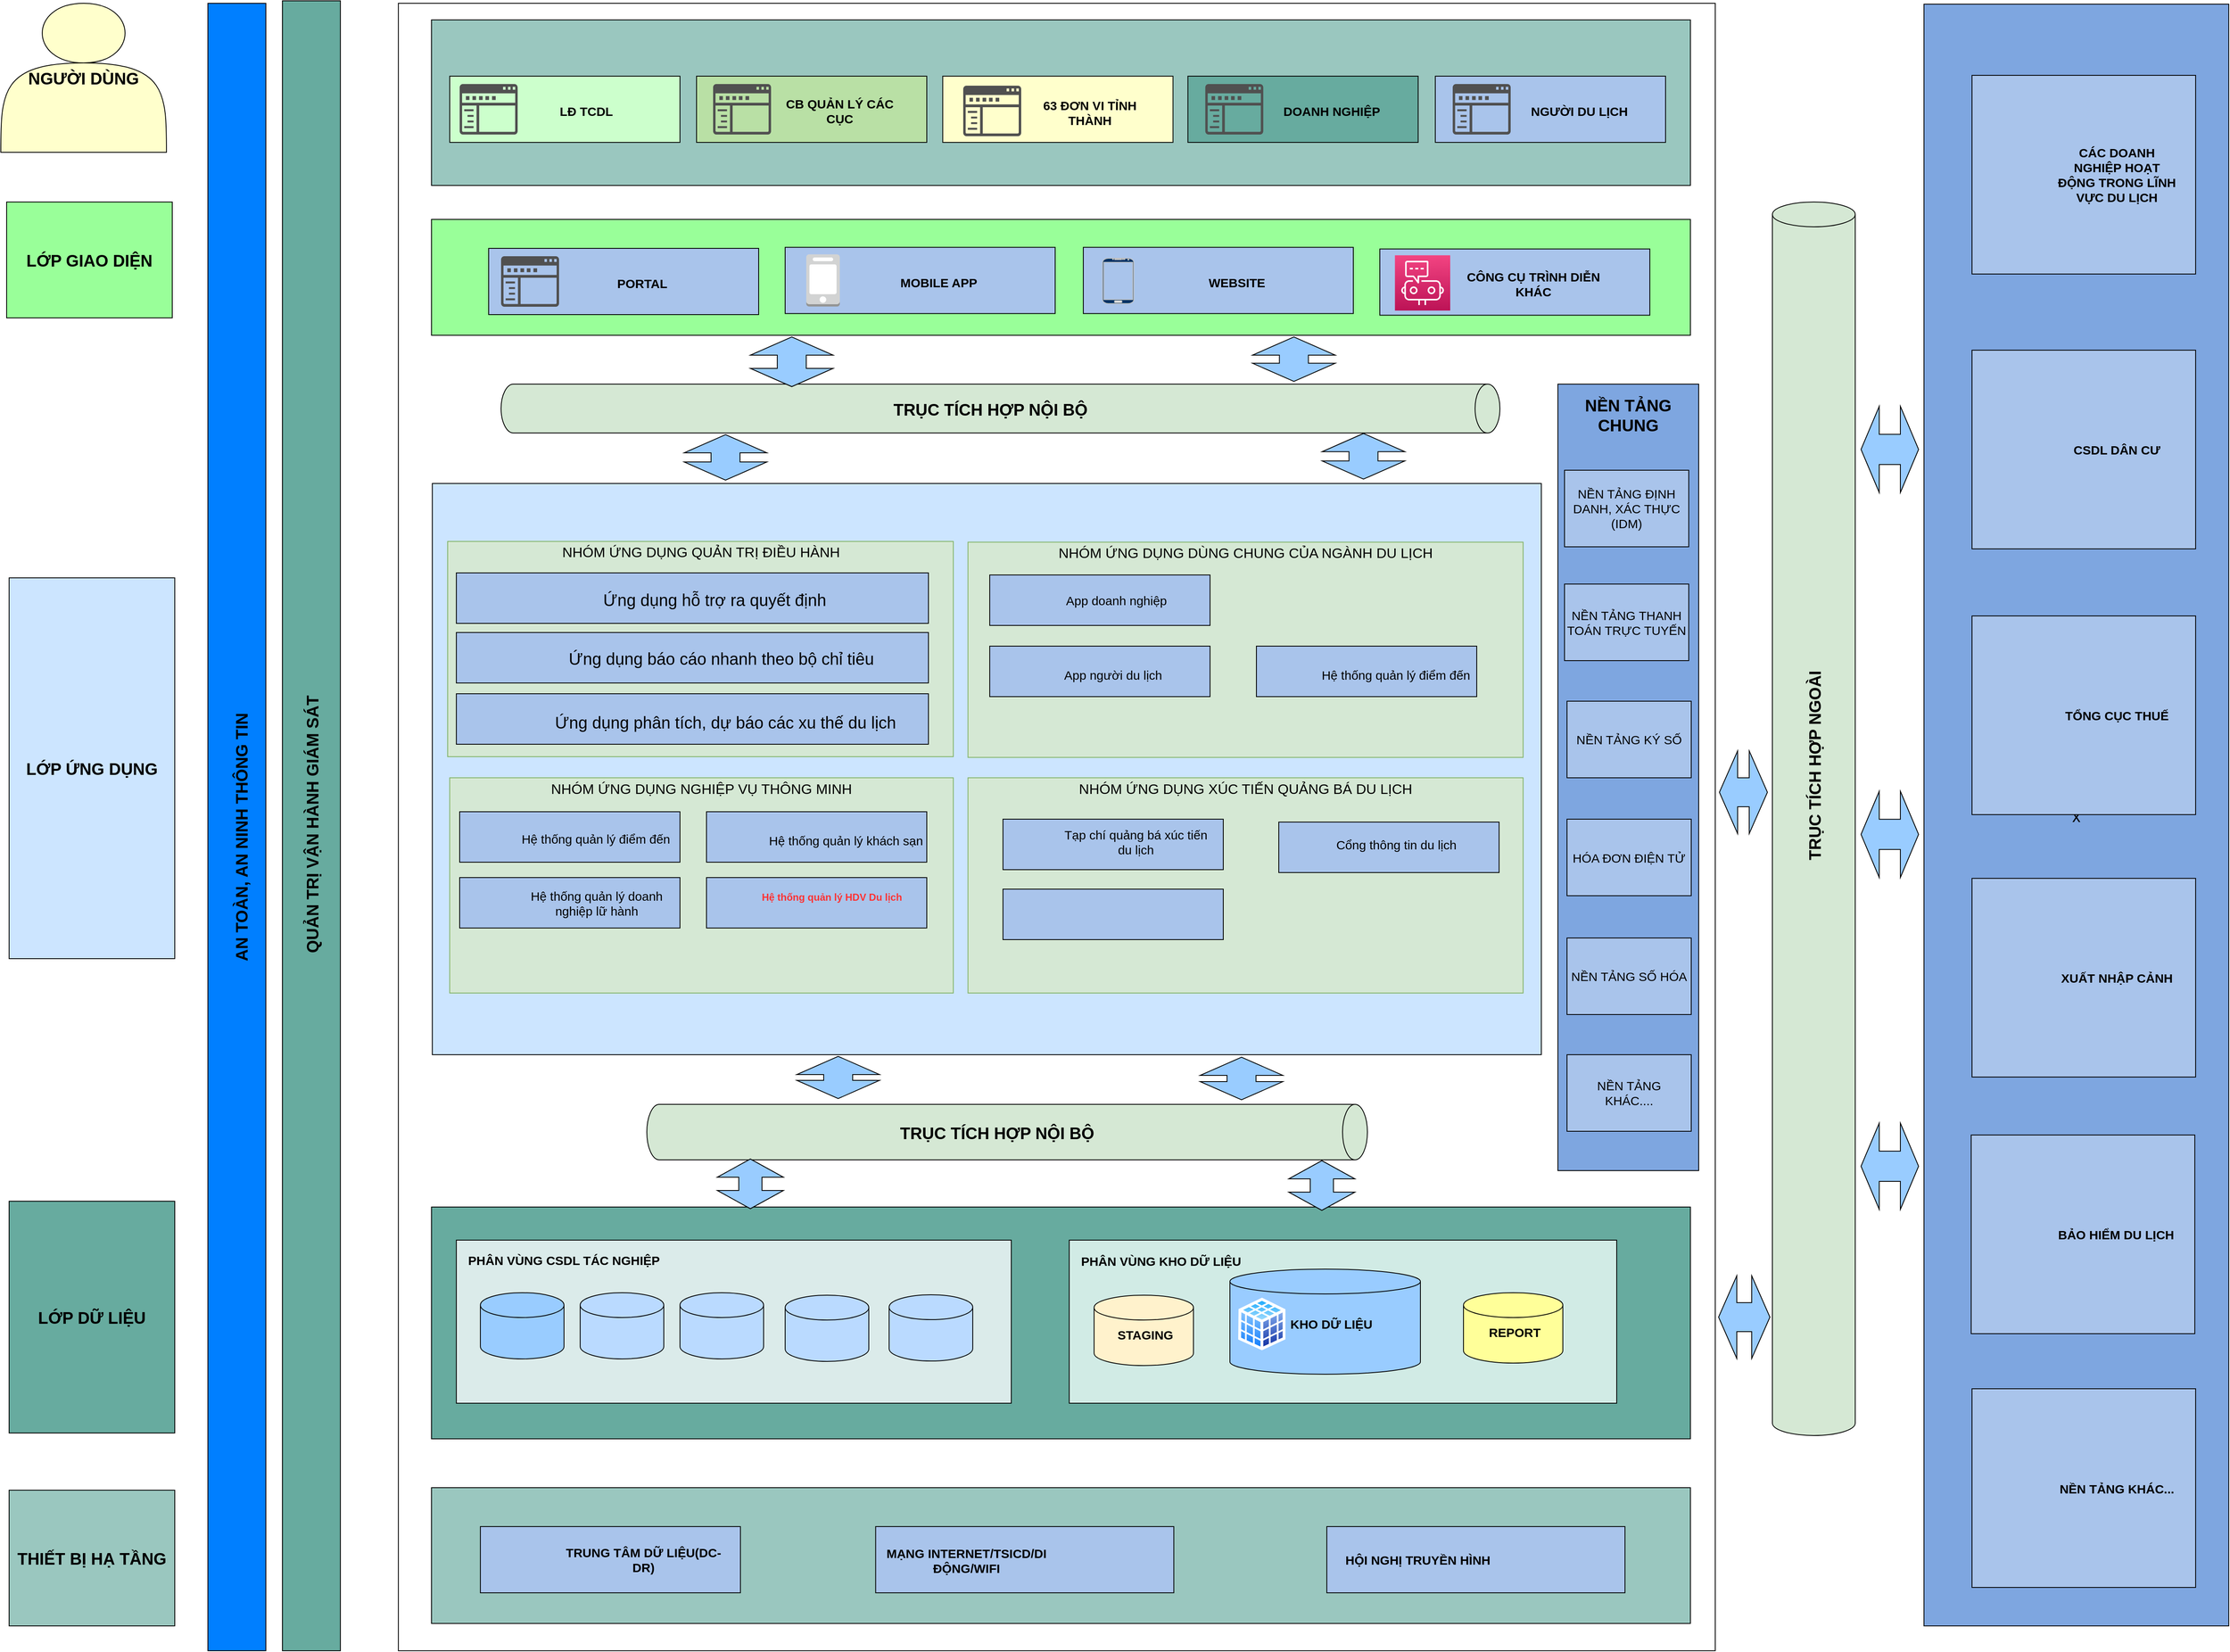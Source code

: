 <mxfile version="20.0.1" type="github">
  <diagram id="ZFM-qC4R8ZPciTshkOly" name="Page-1">
    <mxGraphModel dx="2144" dy="2427" grid="1" gridSize="10" guides="1" tooltips="1" connect="1" arrows="1" fold="1" page="1" pageScale="1" pageWidth="850" pageHeight="1100" math="0" shadow="0">
      <root>
        <mxCell id="0" />
        <mxCell id="1" parent="0" />
        <mxCell id="pVwDu6yBrwNiej8qQjBI-1" value="" style="rounded=0;whiteSpace=wrap;html=1;fillColor=none;strokeColor=#000000;" vertex="1" parent="1">
          <mxGeometry x="510" y="-640" width="1590" height="1990" as="geometry" />
        </mxCell>
        <mxCell id="pVwDu6yBrwNiej8qQjBI-2" value="" style="rounded=0;whiteSpace=wrap;html=1;fontSize=19;fontColor=#FFFAFB;fillColor=#67AB9F;" vertex="1" parent="1">
          <mxGeometry x="550" y="814" width="1520" height="280" as="geometry" />
        </mxCell>
        <mxCell id="pVwDu6yBrwNiej8qQjBI-3" value="" style="rounded=0;whiteSpace=wrap;html=1;fontSize=19;fontColor=#FFFAFB;fillColor=#CCE5FF;" vertex="1" parent="1">
          <mxGeometry x="551" y="-60" width="1339" height="690" as="geometry" />
        </mxCell>
        <mxCell id="pVwDu6yBrwNiej8qQjBI-4" value="&lt;b&gt;&lt;font style=&quot;font-size: 20px&quot;&gt;THIẾT BỊ HẠ TẦNG&lt;/font&gt;&lt;/b&gt;" style="rounded=0;whiteSpace=wrap;html=1;fillColor=#9AC7BF;" vertex="1" parent="1">
          <mxGeometry x="40" y="1156" width="200" height="164" as="geometry" />
        </mxCell>
        <mxCell id="pVwDu6yBrwNiej8qQjBI-5" value="" style="rounded=0;whiteSpace=wrap;html=1;fontSize=19;fontColor=#FFFAFB;fillColor=#9AC7BF;" vertex="1" parent="1">
          <mxGeometry x="550" y="1153" width="1520" height="164" as="geometry" />
        </mxCell>
        <mxCell id="pVwDu6yBrwNiej8qQjBI-6" value="" style="rounded=0;whiteSpace=wrap;html=1;fontSize=15;fontColor=#000000;fillColor=#A9C4EB;" vertex="1" parent="1">
          <mxGeometry x="609" y="1200" width="314" height="80" as="geometry" />
        </mxCell>
        <mxCell id="pVwDu6yBrwNiej8qQjBI-7" value="&lt;b&gt;TRUNG TÂM DỮ LIỆU(DC-DR)&lt;/b&gt;" style="text;html=1;strokeColor=none;fillColor=none;align=center;verticalAlign=middle;whiteSpace=wrap;rounded=0;fontSize=15;fontColor=#000000;" vertex="1" parent="1">
          <mxGeometry x="699" y="1225" width="214" height="30" as="geometry" />
        </mxCell>
        <mxCell id="pVwDu6yBrwNiej8qQjBI-8" value="" style="rounded=0;whiteSpace=wrap;html=1;fontSize=15;fontColor=#000000;fillColor=#A9C4EB;" vertex="1" parent="1">
          <mxGeometry x="1086.26" y="1200" width="360" height="80" as="geometry" />
        </mxCell>
        <mxCell id="pVwDu6yBrwNiej8qQjBI-9" value="&lt;b&gt;MẠNG INTERNET/TSICD/DI ĐỘNG/WIFI&lt;/b&gt;" style="text;html=1;strokeColor=none;fillColor=none;align=center;verticalAlign=middle;whiteSpace=wrap;rounded=0;fontSize=15;fontColor=#000000;" vertex="1" parent="1">
          <mxGeometry x="1096.26" y="1226" width="200" height="30" as="geometry" />
        </mxCell>
        <mxCell id="pVwDu6yBrwNiej8qQjBI-10" value="" style="shape=image;verticalLabelPosition=bottom;labelBackgroundColor=default;verticalAlign=top;aspect=fixed;imageAspect=0;image=https://icon-library.com/images/datacenter-icon/datacenter-icon-24.jpg;" vertex="1" parent="1">
          <mxGeometry x="622.26" y="1204.25" width="71.5" height="71.5" as="geometry" />
        </mxCell>
        <mxCell id="pVwDu6yBrwNiej8qQjBI-11" value="" style="rounded=0;whiteSpace=wrap;html=1;fontSize=15;fontColor=#000000;fillColor=#A9C4EB;" vertex="1" parent="1">
          <mxGeometry x="1631" y="1200" width="360" height="80" as="geometry" />
        </mxCell>
        <mxCell id="pVwDu6yBrwNiej8qQjBI-12" value="&lt;b&gt;HỘI NGHỊ TRUYỀN HÌNH&lt;/b&gt;" style="text;html=1;strokeColor=none;fillColor=none;align=center;verticalAlign=middle;whiteSpace=wrap;rounded=0;fontSize=15;fontColor=#000000;" vertex="1" parent="1">
          <mxGeometry x="1641" y="1225" width="200" height="30" as="geometry" />
        </mxCell>
        <mxCell id="pVwDu6yBrwNiej8qQjBI-13" value="" style="shape=image;verticalLabelPosition=bottom;labelBackgroundColor=default;verticalAlign=top;aspect=fixed;imageAspect=0;image=https://cdn.iconscout.com/icon/free/png-256/wifi-router-123-1120579.png;" vertex="1" parent="1">
          <mxGeometry x="1891" y="1203.5" width="73" height="73" as="geometry" />
        </mxCell>
        <mxCell id="pVwDu6yBrwNiej8qQjBI-14" value="" style="shape=image;verticalLabelPosition=bottom;labelBackgroundColor=default;verticalAlign=top;aspect=fixed;imageAspect=0;image=https://cdn-icons-png.flaticon.com/512/3485/3485646.png;" vertex="1" parent="1">
          <mxGeometry x="1358.26" y="1214.75" width="55.5" height="55.5" as="geometry" />
        </mxCell>
        <mxCell id="pVwDu6yBrwNiej8qQjBI-15" value="&lt;font style=&quot;font-size: 20px&quot;&gt;&lt;b&gt;LỚP DỮ LIỆU&lt;/b&gt;&lt;/font&gt;" style="rounded=0;whiteSpace=wrap;html=1;fillColor=#67AB9F;" vertex="1" parent="1">
          <mxGeometry x="40" y="807" width="200" height="280" as="geometry" />
        </mxCell>
        <mxCell id="pVwDu6yBrwNiej8qQjBI-16" value="" style="rounded=0;whiteSpace=wrap;html=1;fontSize=15;fontColor=#000000;fillColor=#DBEBEA;" vertex="1" parent="1">
          <mxGeometry x="580" y="854" width="670" height="197" as="geometry" />
        </mxCell>
        <mxCell id="pVwDu6yBrwNiej8qQjBI-17" value="&lt;b&gt;PHÂN VÙNG CSDL TÁC NGHIỆP&lt;br&gt;&lt;/b&gt;" style="text;html=1;strokeColor=none;fillColor=none;align=center;verticalAlign=middle;whiteSpace=wrap;rounded=0;fontSize=15;fontColor=#000000;" vertex="1" parent="1">
          <mxGeometry x="590" y="863" width="240" height="30" as="geometry" />
        </mxCell>
        <mxCell id="pVwDu6yBrwNiej8qQjBI-18" value="x" style="rounded=0;whiteSpace=wrap;html=1;fontSize=20;fillColor=#7EA6E0;" vertex="1" parent="1">
          <mxGeometry x="2352" y="-639" width="368" height="1959" as="geometry" />
        </mxCell>
        <mxCell id="pVwDu6yBrwNiej8qQjBI-19" value="&lt;font style=&quot;font-size: 20px&quot;&gt;&lt;b&gt;LỚP ỨNG DỤNG&lt;br&gt;&lt;/b&gt;&lt;/font&gt;" style="rounded=0;whiteSpace=wrap;html=1;fillColor=#CCE5FF;" vertex="1" parent="1">
          <mxGeometry x="40" y="54" width="200" height="460" as="geometry" />
        </mxCell>
        <mxCell id="pVwDu6yBrwNiej8qQjBI-20" value="&lt;p style=&quot;margin: 4px 0px 0px ; text-align: center ; font-size: 17px&quot;&gt;NHÓM ỨNG DỤNG QUẢN TRỊ ĐIỀU HÀNH&lt;/p&gt;" style="verticalAlign=top;align=left;overflow=fill;fontSize=12;fontFamily=Helvetica;html=1;fillColor=#d5e8d4;strokeColor=#82b366;" vertex="1" parent="1">
          <mxGeometry x="569.5" y="10" width="610.5" height="260" as="geometry" />
        </mxCell>
        <mxCell id="pVwDu6yBrwNiej8qQjBI-21" value="" style="rounded=0;whiteSpace=wrap;html=1;fontSize=15;fontColor=#000000;fillColor=#A9C4EB;" vertex="1" parent="1">
          <mxGeometry x="580" y="120" width="570" height="61" as="geometry" />
        </mxCell>
        <mxCell id="pVwDu6yBrwNiej8qQjBI-22" value="" style="shape=image;verticalLabelPosition=bottom;labelBackgroundColor=default;verticalAlign=top;aspect=fixed;imageAspect=0;image=https://www.pngkey.com/png/full/231-2317122_delete-database-icon-database.png;" vertex="1" parent="1">
          <mxGeometry x="599.74" y="129" width="56.53" height="50" as="geometry" />
        </mxCell>
        <mxCell id="pVwDu6yBrwNiej8qQjBI-23" value="" style="rounded=0;whiteSpace=wrap;html=1;fontSize=19;fontColor=#FFFAFB;fillColor=#99FF99;" vertex="1" parent="1">
          <mxGeometry x="550" y="-379" width="1520" height="140" as="geometry" />
        </mxCell>
        <mxCell id="pVwDu6yBrwNiej8qQjBI-24" value="&lt;font style=&quot;font-size: 20px&quot;&gt;&lt;b&gt;LỚP GIAO DIỆN&lt;br&gt;&lt;/b&gt;&lt;/font&gt;" style="rounded=0;whiteSpace=wrap;html=1;fillColor=#99FF99;" vertex="1" parent="1">
          <mxGeometry x="37" y="-400" width="200" height="140" as="geometry" />
        </mxCell>
        <mxCell id="pVwDu6yBrwNiej8qQjBI-25" value="" style="rounded=0;whiteSpace=wrap;html=1;fontSize=15;fontColor=#000000;fillColor=#A9C4EB;" vertex="1" parent="1">
          <mxGeometry x="619" y="-344" width="326" height="80" as="geometry" />
        </mxCell>
        <mxCell id="pVwDu6yBrwNiej8qQjBI-26" value="PORTAL" style="text;html=1;strokeColor=none;fillColor=none;align=center;verticalAlign=middle;whiteSpace=wrap;rounded=0;fontSize=15;fontColor=#000000;fontStyle=1" vertex="1" parent="1">
          <mxGeometry x="704" y="-317" width="201" height="30" as="geometry" />
        </mxCell>
        <mxCell id="pVwDu6yBrwNiej8qQjBI-27" style="edgeStyle=orthogonalEdgeStyle;rounded=0;orthogonalLoop=1;jettySize=auto;html=1;exitX=0.75;exitY=1;exitDx=0;exitDy=0;entryX=0.7;entryY=0.808;entryDx=0;entryDy=0;entryPerimeter=0;fontSize=20;" edge="1" parent="1">
          <mxGeometry relative="1" as="geometry">
            <mxPoint x="1600.02" y="-288.25" as="sourcePoint" />
            <mxPoint x="1589.97" y="-294.01" as="targetPoint" />
          </mxGeometry>
        </mxCell>
        <mxCell id="pVwDu6yBrwNiej8qQjBI-28" value="" style="rounded=0;whiteSpace=wrap;html=1;fontSize=15;fontColor=#000000;fillColor=#A9C4EB;" vertex="1" parent="1">
          <mxGeometry x="977" y="-345.25" width="326" height="80" as="geometry" />
        </mxCell>
        <mxCell id="pVwDu6yBrwNiej8qQjBI-29" value="MOBILE APP" style="text;html=1;strokeColor=none;fillColor=none;align=center;verticalAlign=middle;whiteSpace=wrap;rounded=0;fontSize=15;fontColor=#000000;fontStyle=1" vertex="1" parent="1">
          <mxGeometry x="1062" y="-318.25" width="201" height="30" as="geometry" />
        </mxCell>
        <mxCell id="pVwDu6yBrwNiej8qQjBI-30" value="" style="rounded=0;whiteSpace=wrap;html=1;fontSize=15;fontColor=#000000;fillColor=#A9C4EB;" vertex="1" parent="1">
          <mxGeometry x="1337" y="-345.25" width="326" height="80" as="geometry" />
        </mxCell>
        <mxCell id="pVwDu6yBrwNiej8qQjBI-31" value="WEBSITE" style="text;html=1;strokeColor=none;fillColor=none;align=center;verticalAlign=middle;whiteSpace=wrap;rounded=0;fontSize=15;fontColor=#000000;fontStyle=1" vertex="1" parent="1">
          <mxGeometry x="1422" y="-318.25" width="201" height="30" as="geometry" />
        </mxCell>
        <mxCell id="pVwDu6yBrwNiej8qQjBI-32" value="" style="rounded=0;whiteSpace=wrap;html=1;fontSize=15;fontColor=#000000;fillColor=#A9C4EB;" vertex="1" parent="1">
          <mxGeometry x="1695" y="-343.25" width="326" height="80" as="geometry" />
        </mxCell>
        <mxCell id="pVwDu6yBrwNiej8qQjBI-33" value="CÔNG CỤ TRÌNH DIỄN KHÁC" style="text;html=1;strokeColor=none;fillColor=none;align=center;verticalAlign=middle;whiteSpace=wrap;rounded=0;fontSize=15;fontColor=#000000;fontStyle=1" vertex="1" parent="1">
          <mxGeometry x="1780" y="-316.25" width="201" height="30" as="geometry" />
        </mxCell>
        <mxCell id="pVwDu6yBrwNiej8qQjBI-34" value="" style="outlineConnect=0;dashed=0;verticalLabelPosition=bottom;verticalAlign=top;align=center;html=1;shape=mxgraph.aws3.mobile_client;fillColor=#D2D3D3;gradientColor=none;fontSize=20;" vertex="1" parent="1">
          <mxGeometry x="1002.5" y="-336.75" width="40.5" height="63" as="geometry" />
        </mxCell>
        <mxCell id="pVwDu6yBrwNiej8qQjBI-35" value="" style="verticalLabelPosition=bottom;verticalAlign=top;html=1;shadow=0;dashed=0;strokeWidth=1;shape=mxgraph.android.phone2;strokeColor=#c0c0c0;fontSize=20;fillColor=#003366;" vertex="1" parent="1">
          <mxGeometry x="1360.27" y="-332" width="37.73" height="54.75" as="geometry" />
        </mxCell>
        <mxCell id="pVwDu6yBrwNiej8qQjBI-36" value="" style="sketch=0;points=[[0,0,0],[0.25,0,0],[0.5,0,0],[0.75,0,0],[1,0,0],[0,1,0],[0.25,1,0],[0.5,1,0],[0.75,1,0],[1,1,0],[0,0.25,0],[0,0.5,0],[0,0.75,0],[1,0.25,0],[1,0.5,0],[1,0.75,0]];points=[[0,0,0],[0.25,0,0],[0.5,0,0],[0.75,0,0],[1,0,0],[0,1,0],[0.25,1,0],[0.5,1,0],[0.75,1,0],[1,1,0],[0,0.25,0],[0,0.5,0],[0,0.75,0],[1,0.25,0],[1,0.5,0],[1,0.75,0]];outlineConnect=0;fontColor=#232F3E;gradientColor=#F34482;gradientDirection=north;fillColor=#BC1356;strokeColor=#ffffff;dashed=0;verticalLabelPosition=bottom;verticalAlign=top;align=center;html=1;fontSize=12;fontStyle=0;aspect=fixed;shape=mxgraph.aws4.resourceIcon;resIcon=mxgraph.aws4.chatbot;" vertex="1" parent="1">
          <mxGeometry x="1713.25" y="-335.62" width="66.75" height="66.75" as="geometry" />
        </mxCell>
        <mxCell id="pVwDu6yBrwNiej8qQjBI-37" value="" style="sketch=0;pointerEvents=1;shadow=0;dashed=0;html=1;strokeColor=none;labelPosition=center;verticalLabelPosition=bottom;verticalAlign=top;align=center;fillColor=#505050;shape=mxgraph.mscae.intune.company_portal;fontSize=20;" vertex="1" parent="1">
          <mxGeometry x="634" y="-334.5" width="70" height="61" as="geometry" />
        </mxCell>
        <mxCell id="pVwDu6yBrwNiej8qQjBI-38" value="" style="rounded=0;whiteSpace=wrap;html=1;fontSize=19;fontColor=#FFFAFB;fillColor=#9AC7BF;" vertex="1" parent="1">
          <mxGeometry x="550" y="-620" width="1520" height="200" as="geometry" />
        </mxCell>
        <mxCell id="pVwDu6yBrwNiej8qQjBI-39" value="&lt;b style=&quot;font-size: 20px&quot;&gt;&lt;font style=&quot;font-size: 20px&quot;&gt;NGƯỜI DÙNG&lt;/font&gt;&lt;font style=&quot;font-size: 20px&quot;&gt;&lt;br&gt;&lt;/font&gt;&lt;/b&gt;" style="shape=actor;whiteSpace=wrap;html=1;fontFamily=Helvetica;fontSize=12;fontColor=default;align=center;strokeColor=default;fillColor=#FFFFCC;" vertex="1" parent="1">
          <mxGeometry x="30" y="-640" width="200" height="180" as="geometry" />
        </mxCell>
        <mxCell id="pVwDu6yBrwNiej8qQjBI-40" value="" style="rounded=0;whiteSpace=wrap;html=1;fontSize=15;fontColor=#000000;fillColor=#CCFFCC;" vertex="1" parent="1">
          <mxGeometry x="572" y="-552" width="278" height="80" as="geometry" />
        </mxCell>
        <mxCell id="pVwDu6yBrwNiej8qQjBI-41" value="" style="rounded=0;whiteSpace=wrap;html=1;fontSize=15;fontColor=#000000;fillColor=#B9E0A5;" vertex="1" parent="1">
          <mxGeometry x="870" y="-552" width="278" height="80" as="geometry" />
        </mxCell>
        <mxCell id="pVwDu6yBrwNiej8qQjBI-42" value="" style="rounded=0;whiteSpace=wrap;html=1;fontSize=15;fontColor=#000000;fillColor=#FFFFCC;" vertex="1" parent="1">
          <mxGeometry x="1167.27" y="-552" width="278" height="80" as="geometry" />
        </mxCell>
        <mxCell id="pVwDu6yBrwNiej8qQjBI-43" value="" style="rounded=0;whiteSpace=wrap;html=1;fontSize=15;fontColor=#000000;fillColor=#67AB9F;" vertex="1" parent="1">
          <mxGeometry x="1463.27" y="-552" width="278" height="80" as="geometry" />
        </mxCell>
        <mxCell id="pVwDu6yBrwNiej8qQjBI-44" value="" style="rounded=0;whiteSpace=wrap;html=1;fontSize=15;fontColor=#000000;fillColor=#A9C4EB;" vertex="1" parent="1">
          <mxGeometry x="1762" y="-552" width="278" height="80" as="geometry" />
        </mxCell>
        <mxCell id="pVwDu6yBrwNiej8qQjBI-45" value="LĐ TCDL" style="text;html=1;strokeColor=none;fillColor=none;align=center;verticalAlign=middle;whiteSpace=wrap;rounded=0;fontSize=15;fontColor=#000000;fontStyle=1" vertex="1" parent="1">
          <mxGeometry x="654" y="-525" width="166" height="30" as="geometry" />
        </mxCell>
        <mxCell id="pVwDu6yBrwNiej8qQjBI-46" value="" style="sketch=0;pointerEvents=1;shadow=0;dashed=0;html=1;strokeColor=none;labelPosition=center;verticalLabelPosition=bottom;verticalAlign=top;align=center;fillColor=#505050;shape=mxgraph.mscae.intune.company_portal;fontSize=20;" vertex="1" parent="1">
          <mxGeometry x="584" y="-542.5" width="70" height="61" as="geometry" />
        </mxCell>
        <mxCell id="pVwDu6yBrwNiej8qQjBI-47" value="CB QUẢN LÝ CÁC CỤC" style="text;html=1;strokeColor=none;fillColor=none;align=center;verticalAlign=middle;whiteSpace=wrap;rounded=0;fontSize=15;fontColor=#000000;fontStyle=1" vertex="1" parent="1">
          <mxGeometry x="960" y="-525" width="166" height="30" as="geometry" />
        </mxCell>
        <mxCell id="pVwDu6yBrwNiej8qQjBI-48" value="" style="sketch=0;pointerEvents=1;shadow=0;dashed=0;html=1;strokeColor=none;labelPosition=center;verticalLabelPosition=bottom;verticalAlign=top;align=center;fillColor=#505050;shape=mxgraph.mscae.intune.company_portal;fontSize=20;" vertex="1" parent="1">
          <mxGeometry x="890" y="-542.5" width="70" height="61" as="geometry" />
        </mxCell>
        <mxCell id="pVwDu6yBrwNiej8qQjBI-49" value="63 ĐƠN VI TỈNH THÀNH" style="text;html=1;strokeColor=none;fillColor=none;align=center;verticalAlign=middle;whiteSpace=wrap;rounded=0;fontSize=15;fontColor=#000000;fontStyle=1" vertex="1" parent="1">
          <mxGeometry x="1262" y="-523" width="166" height="30" as="geometry" />
        </mxCell>
        <mxCell id="pVwDu6yBrwNiej8qQjBI-50" value="" style="sketch=0;pointerEvents=1;shadow=0;dashed=0;html=1;strokeColor=none;labelPosition=center;verticalLabelPosition=bottom;verticalAlign=top;align=center;fillColor=#505050;shape=mxgraph.mscae.intune.company_portal;fontSize=20;" vertex="1" parent="1">
          <mxGeometry x="1192" y="-540.5" width="70" height="61" as="geometry" />
        </mxCell>
        <mxCell id="pVwDu6yBrwNiej8qQjBI-51" value="DOANH NGHIỆP" style="text;html=1;strokeColor=none;fillColor=none;align=center;verticalAlign=middle;whiteSpace=wrap;rounded=0;fontSize=15;fontColor=#000000;fontStyle=1" vertex="1" parent="1">
          <mxGeometry x="1554.27" y="-525" width="166" height="30" as="geometry" />
        </mxCell>
        <mxCell id="pVwDu6yBrwNiej8qQjBI-52" value="" style="sketch=0;pointerEvents=1;shadow=0;dashed=0;html=1;strokeColor=none;labelPosition=center;verticalLabelPosition=bottom;verticalAlign=top;align=center;fillColor=#505050;shape=mxgraph.mscae.intune.company_portal;fontSize=20;" vertex="1" parent="1">
          <mxGeometry x="1484.27" y="-542.5" width="70" height="61" as="geometry" />
        </mxCell>
        <mxCell id="pVwDu6yBrwNiej8qQjBI-53" value="NGƯỜI DU LỊCH" style="text;html=1;strokeColor=none;fillColor=none;align=center;verticalAlign=middle;whiteSpace=wrap;rounded=0;fontSize=15;fontColor=#000000;fontStyle=1" vertex="1" parent="1">
          <mxGeometry x="1853" y="-525" width="166" height="30" as="geometry" />
        </mxCell>
        <mxCell id="pVwDu6yBrwNiej8qQjBI-54" value="" style="sketch=0;pointerEvents=1;shadow=0;dashed=0;html=1;strokeColor=none;labelPosition=center;verticalLabelPosition=bottom;verticalAlign=top;align=center;fillColor=#505050;shape=mxgraph.mscae.intune.company_portal;fontSize=20;" vertex="1" parent="1">
          <mxGeometry x="1783" y="-542.5" width="70" height="61" as="geometry" />
        </mxCell>
        <mxCell id="pVwDu6yBrwNiej8qQjBI-55" value="" style="shape=cylinder3;whiteSpace=wrap;html=1;boundedLbl=1;backgroundOutline=1;size=15;fontSize=20;fillColor=#D5E8D4;" vertex="1" parent="1">
          <mxGeometry x="2169" y="-400" width="100" height="1490" as="geometry" />
        </mxCell>
        <mxCell id="pVwDu6yBrwNiej8qQjBI-56" value="TRỤC TÍCH HỢP NGOÀI" style="text;html=1;strokeColor=none;fillColor=none;align=center;verticalAlign=middle;whiteSpace=wrap;rounded=0;fontSize=20;rotation=-90;fontStyle=1" vertex="1" parent="1">
          <mxGeometry x="1869" y="265.5" width="700" height="30" as="geometry" />
        </mxCell>
        <mxCell id="pVwDu6yBrwNiej8qQjBI-57" value="" style="rounded=0;whiteSpace=wrap;html=1;fontSize=15;fontColor=#000000;fillColor=#A9C4EB;" vertex="1" parent="1">
          <mxGeometry x="2410" y="-553" width="270" height="240" as="geometry" />
        </mxCell>
        <mxCell id="pVwDu6yBrwNiej8qQjBI-58" value="" style="shape=image;verticalLabelPosition=bottom;labelBackgroundColor=default;verticalAlign=top;aspect=fixed;imageAspect=0;image=https://www.pngkey.com/png/full/231-2317122_delete-database-icon-database.png;" vertex="1" parent="1">
          <mxGeometry x="2440" y="-458" width="56.53" height="50" as="geometry" />
        </mxCell>
        <mxCell id="pVwDu6yBrwNiej8qQjBI-59" value="CÁC DOANH NGHIỆP HOẠT ĐỘNG TRONG LĨNH VỰC DU LỊCH" style="text;html=1;strokeColor=none;fillColor=none;align=center;verticalAlign=middle;whiteSpace=wrap;rounded=0;fontSize=15;fontColor=#000000;fontStyle=1" vertex="1" parent="1">
          <mxGeometry x="2510" y="-553" width="150" height="240" as="geometry" />
        </mxCell>
        <mxCell id="pVwDu6yBrwNiej8qQjBI-60" value="" style="rounded=0;whiteSpace=wrap;html=1;fontSize=15;fontColor=#000000;fillColor=#A9C4EB;" vertex="1" parent="1">
          <mxGeometry x="2410" y="-221" width="270" height="240" as="geometry" />
        </mxCell>
        <mxCell id="pVwDu6yBrwNiej8qQjBI-61" value="" style="shape=image;verticalLabelPosition=bottom;labelBackgroundColor=default;verticalAlign=top;aspect=fixed;imageAspect=0;image=https://www.pngkey.com/png/full/231-2317122_delete-database-icon-database.png;" vertex="1" parent="1">
          <mxGeometry x="2440" y="-126" width="56.53" height="50" as="geometry" />
        </mxCell>
        <mxCell id="pVwDu6yBrwNiej8qQjBI-62" value="CSDL DÂN CƯ" style="text;html=1;strokeColor=none;fillColor=none;align=center;verticalAlign=middle;whiteSpace=wrap;rounded=0;fontSize=15;fontColor=#000000;fontStyle=1" vertex="1" parent="1">
          <mxGeometry x="2510" y="-221" width="150" height="240" as="geometry" />
        </mxCell>
        <mxCell id="pVwDu6yBrwNiej8qQjBI-63" value="" style="rounded=0;whiteSpace=wrap;html=1;fontSize=15;fontColor=#000000;fillColor=#A9C4EB;" vertex="1" parent="1">
          <mxGeometry x="2410" y="100" width="270" height="240" as="geometry" />
        </mxCell>
        <mxCell id="pVwDu6yBrwNiej8qQjBI-64" value="" style="shape=image;verticalLabelPosition=bottom;labelBackgroundColor=default;verticalAlign=top;aspect=fixed;imageAspect=0;image=https://www.pngkey.com/png/full/231-2317122_delete-database-icon-database.png;" vertex="1" parent="1">
          <mxGeometry x="2440" y="195" width="56.53" height="50" as="geometry" />
        </mxCell>
        <mxCell id="pVwDu6yBrwNiej8qQjBI-65" value="TỔNG CỤC THUẾ" style="text;html=1;strokeColor=none;fillColor=none;align=center;verticalAlign=middle;whiteSpace=wrap;rounded=0;fontSize=15;fontColor=#000000;fontStyle=1" vertex="1" parent="1">
          <mxGeometry x="2510" y="100" width="150" height="240" as="geometry" />
        </mxCell>
        <mxCell id="pVwDu6yBrwNiej8qQjBI-66" value="" style="rounded=0;whiteSpace=wrap;html=1;fontSize=15;fontColor=#000000;fillColor=#A9C4EB;" vertex="1" parent="1">
          <mxGeometry x="2410" y="417" width="270" height="240" as="geometry" />
        </mxCell>
        <mxCell id="pVwDu6yBrwNiej8qQjBI-67" value="" style="shape=image;verticalLabelPosition=bottom;labelBackgroundColor=default;verticalAlign=top;aspect=fixed;imageAspect=0;image=https://www.pngkey.com/png/full/231-2317122_delete-database-icon-database.png;" vertex="1" parent="1">
          <mxGeometry x="2440" y="512" width="56.53" height="50" as="geometry" />
        </mxCell>
        <mxCell id="pVwDu6yBrwNiej8qQjBI-68" value="XUẤT NHẬP CẢNH" style="text;html=1;strokeColor=none;fillColor=none;align=center;verticalAlign=middle;whiteSpace=wrap;rounded=0;fontSize=15;fontColor=#000000;fontStyle=1" vertex="1" parent="1">
          <mxGeometry x="2510" y="417" width="150" height="240" as="geometry" />
        </mxCell>
        <mxCell id="pVwDu6yBrwNiej8qQjBI-69" value="" style="rounded=0;whiteSpace=wrap;html=1;fontSize=15;fontColor=#000000;fillColor=#A9C4EB;" vertex="1" parent="1">
          <mxGeometry x="2409" y="727" width="270" height="240" as="geometry" />
        </mxCell>
        <mxCell id="pVwDu6yBrwNiej8qQjBI-70" value="" style="shape=image;verticalLabelPosition=bottom;labelBackgroundColor=default;verticalAlign=top;aspect=fixed;imageAspect=0;image=https://www.pngkey.com/png/full/231-2317122_delete-database-icon-database.png;" vertex="1" parent="1">
          <mxGeometry x="2439" y="822" width="56.53" height="50" as="geometry" />
        </mxCell>
        <mxCell id="pVwDu6yBrwNiej8qQjBI-71" value="BẢO HIỂM DU LỊCH" style="text;html=1;strokeColor=none;fillColor=none;align=center;verticalAlign=middle;whiteSpace=wrap;rounded=0;fontSize=15;fontColor=#000000;fontStyle=1" vertex="1" parent="1">
          <mxGeometry x="2509" y="727" width="150" height="240" as="geometry" />
        </mxCell>
        <mxCell id="pVwDu6yBrwNiej8qQjBI-72" value="" style="rounded=0;whiteSpace=wrap;html=1;fontSize=15;fontColor=#000000;fillColor=#A9C4EB;" vertex="1" parent="1">
          <mxGeometry x="2410" y="1033.5" width="270" height="240" as="geometry" />
        </mxCell>
        <mxCell id="pVwDu6yBrwNiej8qQjBI-73" value="" style="shape=image;verticalLabelPosition=bottom;labelBackgroundColor=default;verticalAlign=top;aspect=fixed;imageAspect=0;image=https://www.pngkey.com/png/full/231-2317122_delete-database-icon-database.png;" vertex="1" parent="1">
          <mxGeometry x="2440" y="1128.5" width="56.53" height="50" as="geometry" />
        </mxCell>
        <mxCell id="pVwDu6yBrwNiej8qQjBI-74" value="NỀN TẢNG KHÁC..." style="text;html=1;strokeColor=none;fillColor=none;align=center;verticalAlign=middle;whiteSpace=wrap;rounded=0;fontSize=15;fontColor=#000000;fontStyle=1" vertex="1" parent="1">
          <mxGeometry x="2510" y="1033.5" width="150" height="240" as="geometry" />
        </mxCell>
        <mxCell id="pVwDu6yBrwNiej8qQjBI-75" value="" style="rounded=0;whiteSpace=wrap;html=1;fontSize=20;fillColor=#007FFF;" vertex="1" parent="1">
          <mxGeometry x="280" y="-640" width="70" height="1990" as="geometry" />
        </mxCell>
        <mxCell id="pVwDu6yBrwNiej8qQjBI-76" value="" style="rounded=0;whiteSpace=wrap;html=1;fontSize=20;fillColor=#7EA6E0;" vertex="1" parent="1">
          <mxGeometry x="1910" y="-180" width="170" height="950" as="geometry" />
        </mxCell>
        <mxCell id="pVwDu6yBrwNiej8qQjBI-77" value="" style="rounded=0;whiteSpace=wrap;html=1;fontSize=20;fillColor=#67AB9F;" vertex="1" parent="1">
          <mxGeometry x="370" y="-643" width="70" height="1993" as="geometry" />
        </mxCell>
        <mxCell id="pVwDu6yBrwNiej8qQjBI-78" value="AN TOÀN, AN NINH THÔNG TIN" style="text;html=1;strokeColor=none;fillColor=none;align=center;verticalAlign=middle;whiteSpace=wrap;rounded=0;fontSize=20;rotation=-90;fontStyle=1" vertex="1" parent="1">
          <mxGeometry x="-30" y="352" width="700" height="30" as="geometry" />
        </mxCell>
        <mxCell id="pVwDu6yBrwNiej8qQjBI-79" value="NỀN TẢNG &lt;br&gt;CHUNG" style="text;html=1;strokeColor=none;fillColor=none;align=center;verticalAlign=middle;whiteSpace=wrap;rounded=0;fontSize=20;rotation=0;fontStyle=1" vertex="1" parent="1">
          <mxGeometry x="1880" y="-180" width="230" height="73.5" as="geometry" />
        </mxCell>
        <mxCell id="pVwDu6yBrwNiej8qQjBI-80" value="QUẢN TRỊ VẬN HÀNH GIÁM SÁT" style="text;html=1;strokeColor=none;fillColor=none;align=center;verticalAlign=middle;whiteSpace=wrap;rounded=0;fontSize=20;rotation=-90;fontStyle=1" vertex="1" parent="1">
          <mxGeometry x="55" y="336.5" width="700" height="30" as="geometry" />
        </mxCell>
        <mxCell id="pVwDu6yBrwNiej8qQjBI-81" value="&lt;b&gt;TRỤC TÍCH HỢP NỘI BỘ&lt;/b&gt;" style="shape=cylinder3;whiteSpace=wrap;html=1;boundedLbl=1;backgroundOutline=1;size=15;fontSize=20;fillColor=#D5E8D4;direction=south;" vertex="1" parent="1">
          <mxGeometry x="810" y="690" width="870" height="67" as="geometry" />
        </mxCell>
        <mxCell id="pVwDu6yBrwNiej8qQjBI-82" value="&lt;b&gt;TRỤC TÍCH HỢP NỘI BỘ&lt;/b&gt;" style="shape=cylinder3;whiteSpace=wrap;html=1;boundedLbl=1;backgroundOutline=1;size=15;fontSize=20;fillColor=#D5E8D4;direction=south;" vertex="1" parent="1">
          <mxGeometry x="634" y="-180" width="1206" height="59" as="geometry" />
        </mxCell>
        <mxCell id="pVwDu6yBrwNiej8qQjBI-83" value="" style="rounded=0;whiteSpace=wrap;html=1;fontSize=15;fontColor=#000000;fillColor=#D1EBE5;" vertex="1" parent="1">
          <mxGeometry x="1320" y="854" width="661" height="197" as="geometry" />
        </mxCell>
        <mxCell id="pVwDu6yBrwNiej8qQjBI-84" value="&lt;b&gt;PHÂN VÙNG KHO DỮ LIỆU&lt;br&gt;&lt;/b&gt;" style="text;html=1;strokeColor=none;fillColor=none;align=center;verticalAlign=middle;whiteSpace=wrap;rounded=0;fontSize=15;fontColor=#000000;" vertex="1" parent="1">
          <mxGeometry x="1331" y="864" width="200" height="30" as="geometry" />
        </mxCell>
        <mxCell id="pVwDu6yBrwNiej8qQjBI-85" value="" style="shape=cylinder3;whiteSpace=wrap;html=1;boundedLbl=1;backgroundOutline=1;size=15;fillColor=#FFF2CC;" vertex="1" parent="1">
          <mxGeometry x="1350" y="920.5" width="120" height="85" as="geometry" />
        </mxCell>
        <mxCell id="pVwDu6yBrwNiej8qQjBI-86" value="&lt;b&gt;STAGING&lt;br&gt;&lt;/b&gt;" style="text;html=1;strokeColor=none;fillColor=none;align=center;verticalAlign=middle;whiteSpace=wrap;rounded=0;fontSize=15;fontColor=#000000;" vertex="1" parent="1">
          <mxGeometry x="1349" y="953" width="126" height="30" as="geometry" />
        </mxCell>
        <mxCell id="pVwDu6yBrwNiej8qQjBI-87" value="" style="shape=cylinder3;whiteSpace=wrap;html=1;boundedLbl=1;backgroundOutline=1;size=15;fillColor=#99CCFF;" vertex="1" parent="1">
          <mxGeometry x="1514" y="889" width="230" height="127" as="geometry" />
        </mxCell>
        <mxCell id="pVwDu6yBrwNiej8qQjBI-88" value="KHO DỮ LIỆU" style="text;html=1;strokeColor=none;fillColor=none;align=left;verticalAlign=middle;whiteSpace=wrap;rounded=0;fontSize=15;fontColor=#000000;fontStyle=1" vertex="1" parent="1">
          <mxGeometry x="1585" y="925.5" width="145" height="58.5" as="geometry" />
        </mxCell>
        <mxCell id="pVwDu6yBrwNiej8qQjBI-89" value="" style="aspect=fixed;perimeter=ellipsePerimeter;html=1;align=center;shadow=0;dashed=0;spacingTop=3;image;image=img/lib/active_directory/database_cube.svg;fontSize=20;fillColor=#67AB9F;" vertex="1" parent="1">
          <mxGeometry x="1524" y="923.5" width="57.15" height="63.5" as="geometry" />
        </mxCell>
        <mxCell id="pVwDu6yBrwNiej8qQjBI-90" value="" style="shape=cylinder3;whiteSpace=wrap;html=1;boundedLbl=1;backgroundOutline=1;size=15;fillColor=#FFFF99;" vertex="1" parent="1">
          <mxGeometry x="1796" y="917.5" width="120" height="85" as="geometry" />
        </mxCell>
        <mxCell id="pVwDu6yBrwNiej8qQjBI-91" value="&lt;b&gt;REPORT&lt;br&gt;&lt;/b&gt;" style="text;html=1;strokeColor=none;fillColor=none;align=center;verticalAlign=middle;whiteSpace=wrap;rounded=0;fontSize=15;fontColor=#000000;" vertex="1" parent="1">
          <mxGeometry x="1795" y="950" width="126" height="30" as="geometry" />
        </mxCell>
        <mxCell id="pVwDu6yBrwNiej8qQjBI-92" value="" style="shape=cylinder3;whiteSpace=wrap;html=1;boundedLbl=1;backgroundOutline=1;size=15;fillColor=#99CCFF;" vertex="1" parent="1">
          <mxGeometry x="609" y="917.5" width="101" height="80" as="geometry" />
        </mxCell>
        <mxCell id="pVwDu6yBrwNiej8qQjBI-93" value="" style="shape=cylinder3;whiteSpace=wrap;html=1;boundedLbl=1;backgroundOutline=1;size=15;fillColor=#BADAFF;" vertex="1" parent="1">
          <mxGeometry x="729.5" y="917.5" width="101" height="80" as="geometry" />
        </mxCell>
        <mxCell id="pVwDu6yBrwNiej8qQjBI-94" value="" style="shape=cylinder3;whiteSpace=wrap;html=1;boundedLbl=1;backgroundOutline=1;size=15;fillColor=#BADAFF;" vertex="1" parent="1">
          <mxGeometry x="850" y="917.5" width="101" height="80" as="geometry" />
        </mxCell>
        <mxCell id="pVwDu6yBrwNiej8qQjBI-95" value="" style="shape=cylinder3;whiteSpace=wrap;html=1;boundedLbl=1;backgroundOutline=1;size=15;fillColor=#BADAFF;" vertex="1" parent="1">
          <mxGeometry x="977" y="920.5" width="101" height="80" as="geometry" />
        </mxCell>
        <mxCell id="pVwDu6yBrwNiej8qQjBI-96" value="" style="shape=cylinder3;whiteSpace=wrap;html=1;boundedLbl=1;backgroundOutline=1;size=15;fillColor=#BADAFF;" vertex="1" parent="1">
          <mxGeometry x="1102.5" y="920" width="101" height="80" as="geometry" />
        </mxCell>
        <mxCell id="pVwDu6yBrwNiej8qQjBI-97" value="" style="html=1;shadow=0;dashed=0;align=center;verticalAlign=middle;shape=mxgraph.arrows2.twoWayArrow;dy=0.65;dx=22;fillColor=#99CCFF;rotation=90;" vertex="1" parent="1">
          <mxGeometry x="905" y="746" width="60" height="80" as="geometry" />
        </mxCell>
        <mxCell id="pVwDu6yBrwNiej8qQjBI-98" value="" style="html=1;shadow=0;dashed=0;align=center;verticalAlign=middle;shape=mxgraph.arrows2.twoWayArrow;dy=0.65;dx=22;fillColor=#99CCFF;rotation=90;" vertex="1" parent="1">
          <mxGeometry x="1595" y="748" width="60" height="80" as="geometry" />
        </mxCell>
        <mxCell id="pVwDu6yBrwNiej8qQjBI-99" value="" style="html=1;shadow=0;dashed=0;align=center;verticalAlign=middle;shape=mxgraph.arrows2.twoWayArrow;dy=0.65;dx=22;fillColor=#99CCFF;rotation=90;" vertex="1" parent="1">
          <mxGeometry x="1015.5" y="607.5" width="51" height="100" as="geometry" />
        </mxCell>
        <mxCell id="pVwDu6yBrwNiej8qQjBI-100" value="" style="html=1;shadow=0;dashed=0;align=center;verticalAlign=middle;shape=mxgraph.arrows2.twoWayArrow;dy=0.65;dx=22;fillColor=#99CCFF;rotation=90;" vertex="1" parent="1">
          <mxGeometry x="1502.25" y="608.75" width="51.5" height="100" as="geometry" />
        </mxCell>
        <mxCell id="pVwDu6yBrwNiej8qQjBI-101" value="" style="html=1;shadow=0;dashed=0;align=center;verticalAlign=middle;shape=mxgraph.arrows2.twoWayArrow;dy=0.65;dx=22;fillColor=#99CCFF;rotation=90;" vertex="1" parent="1">
          <mxGeometry x="877.5" y="-141.5" width="55" height="100" as="geometry" />
        </mxCell>
        <mxCell id="pVwDu6yBrwNiej8qQjBI-102" value="" style="html=1;shadow=0;dashed=0;align=center;verticalAlign=middle;shape=mxgraph.arrows2.twoWayArrow;dy=0.65;dx=22;fillColor=#99CCFF;rotation=90;" vertex="1" parent="1">
          <mxGeometry x="1647.7" y="-142.83" width="55.13" height="100" as="geometry" />
        </mxCell>
        <mxCell id="pVwDu6yBrwNiej8qQjBI-103" value="" style="html=1;shadow=0;dashed=0;align=center;verticalAlign=middle;shape=mxgraph.arrows2.twoWayArrow;dy=0.65;dx=22;fillColor=#99CCFF;rotation=90;" vertex="1" parent="1">
          <mxGeometry x="954.97" y="-256.99" width="60.02" height="100" as="geometry" />
        </mxCell>
        <mxCell id="pVwDu6yBrwNiej8qQjBI-104" value="" style="html=1;shadow=0;dashed=0;align=center;verticalAlign=middle;shape=mxgraph.arrows2.twoWayArrow;dy=0.65;dx=22;fillColor=#99CCFF;rotation=90;" vertex="1" parent="1">
          <mxGeometry x="1564.38" y="-260.12" width="53.75" height="100" as="geometry" />
        </mxCell>
        <mxCell id="pVwDu6yBrwNiej8qQjBI-105" value="" style="html=1;shadow=0;dashed=0;align=center;verticalAlign=middle;shape=mxgraph.arrows2.twoWayArrow;dy=0.65;dx=22;fillColor=#99CCFF;rotation=90;direction=south;" vertex="1" parent="1">
          <mxGeometry x="2258.63" y="329.13" width="104.25" height="69.5" as="geometry" />
        </mxCell>
        <mxCell id="pVwDu6yBrwNiej8qQjBI-106" value="" style="html=1;shadow=0;dashed=0;align=center;verticalAlign=middle;shape=mxgraph.arrows2.twoWayArrow;dy=0.65;dx=22;fillColor=#99CCFF;rotation=-90;direction=south;" vertex="1" parent="1">
          <mxGeometry x="2084" y="284" width="100" height="58" as="geometry" />
        </mxCell>
        <mxCell id="pVwDu6yBrwNiej8qQjBI-107" value="" style="html=1;shadow=0;dashed=0;align=center;verticalAlign=middle;shape=mxgraph.arrows2.twoWayArrow;dy=0.65;dx=22;fillColor=#99CCFF;rotation=-90;direction=south;" vertex="1" parent="1">
          <mxGeometry x="2085" y="916" width="100" height="62" as="geometry" />
        </mxCell>
        <mxCell id="pVwDu6yBrwNiej8qQjBI-108" value="&lt;p style=&quot;margin: 4px 0px 0px ; text-align: center ; font-size: 17px&quot;&gt;NHÓM ỨNG DỤNG NGHIỆP VỤ THÔNG MINH&lt;/p&gt;" style="verticalAlign=top;align=left;overflow=fill;fontSize=12;fontFamily=Helvetica;html=1;fillColor=#d5e8d4;strokeColor=#82b366;" vertex="1" parent="1">
          <mxGeometry x="572" y="295.5" width="608" height="260" as="geometry" />
        </mxCell>
        <mxCell id="pVwDu6yBrwNiej8qQjBI-109" value="&lt;p style=&quot;margin: 4px 0px 0px ; text-align: center ; font-size: 17px&quot;&gt;NHÓM ỨNG DỤNG XÚC TIẾN QUẢNG BÁ DU LỊCH&lt;/p&gt;" style="verticalAlign=top;align=left;overflow=fill;fontSize=12;fontFamily=Helvetica;html=1;fillColor=#d5e8d4;strokeColor=#82b366;" vertex="1" parent="1">
          <mxGeometry x="1197.75" y="295.5" width="670.25" height="260" as="geometry" />
        </mxCell>
        <mxCell id="pVwDu6yBrwNiej8qQjBI-110" value="&lt;p style=&quot;margin: 4px 0px 0px ; text-align: center ; font-size: 17px&quot;&gt;NHÓM ỨNG DỤNG DÙNG CHUNG CỦA NGÀNH DU LỊCH&lt;/p&gt;" style="verticalAlign=top;align=left;overflow=fill;fontSize=12;fontFamily=Helvetica;html=1;fillColor=#d5e8d4;strokeColor=#82b366;" vertex="1" parent="1">
          <mxGeometry x="1197.75" y="10.87" width="670.25" height="260" as="geometry" />
        </mxCell>
        <mxCell id="pVwDu6yBrwNiej8qQjBI-111" value="" style="rounded=0;whiteSpace=wrap;html=1;fontSize=15;fontColor=#000000;fillColor=#A9C4EB;" vertex="1" parent="1">
          <mxGeometry x="580" y="48" width="570" height="61" as="geometry" />
        </mxCell>
        <mxCell id="pVwDu6yBrwNiej8qQjBI-112" value="" style="shape=image;verticalLabelPosition=bottom;labelBackgroundColor=default;verticalAlign=top;aspect=fixed;imageAspect=0;image=https://www.pngkey.com/png/full/231-2317122_delete-database-icon-database.png;" vertex="1" parent="1">
          <mxGeometry x="599.74" y="53.5" width="56.53" height="50" as="geometry" />
        </mxCell>
        <mxCell id="pVwDu6yBrwNiej8qQjBI-113" value="" style="rounded=0;whiteSpace=wrap;html=1;fontSize=15;fontColor=#000000;fillColor=#A9C4EB;" vertex="1" parent="1">
          <mxGeometry x="580" y="194" width="570" height="61" as="geometry" />
        </mxCell>
        <mxCell id="pVwDu6yBrwNiej8qQjBI-114" value="" style="shape=image;verticalLabelPosition=bottom;labelBackgroundColor=default;verticalAlign=top;aspect=fixed;imageAspect=0;image=https://www.pngkey.com/png/full/231-2317122_delete-database-icon-database.png;" vertex="1" parent="1">
          <mxGeometry x="595.74" y="203" width="56.53" height="50" as="geometry" />
        </mxCell>
        <mxCell id="pVwDu6yBrwNiej8qQjBI-117" value="" style="rounded=0;whiteSpace=wrap;html=1;fontSize=15;fontColor=#000000;fillColor=#A9C4EB;" vertex="1" parent="1">
          <mxGeometry x="584" y="336.5" width="266" height="61" as="geometry" />
        </mxCell>
        <mxCell id="pVwDu6yBrwNiej8qQjBI-118" value="" style="shape=image;verticalLabelPosition=bottom;labelBackgroundColor=default;verticalAlign=top;aspect=fixed;imageAspect=0;image=https://www.pngkey.com/png/full/231-2317122_delete-database-icon-database.png;" vertex="1" parent="1">
          <mxGeometry x="599.74" y="345.5" width="56.53" height="50" as="geometry" />
        </mxCell>
        <mxCell id="pVwDu6yBrwNiej8qQjBI-119" value="" style="rounded=0;whiteSpace=wrap;html=1;fontSize=15;fontColor=#000000;fillColor=#A9C4EB;" vertex="1" parent="1">
          <mxGeometry x="584" y="416" width="266" height="61" as="geometry" />
        </mxCell>
        <mxCell id="pVwDu6yBrwNiej8qQjBI-120" value="" style="shape=image;verticalLabelPosition=bottom;labelBackgroundColor=default;verticalAlign=top;aspect=fixed;imageAspect=0;image=https://www.pngkey.com/png/full/231-2317122_delete-database-icon-database.png;" vertex="1" parent="1">
          <mxGeometry x="599.74" y="425" width="56.53" height="50" as="geometry" />
        </mxCell>
        <mxCell id="pVwDu6yBrwNiej8qQjBI-121" value="" style="rounded=0;whiteSpace=wrap;html=1;fontSize=15;fontColor=#000000;fillColor=#A9C4EB;" vertex="1" parent="1">
          <mxGeometry x="882" y="336.5" width="266" height="61" as="geometry" />
        </mxCell>
        <mxCell id="pVwDu6yBrwNiej8qQjBI-122" value="" style="shape=image;verticalLabelPosition=bottom;labelBackgroundColor=default;verticalAlign=top;aspect=fixed;imageAspect=0;image=https://www.pngkey.com/png/full/231-2317122_delete-database-icon-database.png;" vertex="1" parent="1">
          <mxGeometry x="897.74" y="345.5" width="56.53" height="50" as="geometry" />
        </mxCell>
        <mxCell id="pVwDu6yBrwNiej8qQjBI-123" value="" style="rounded=0;whiteSpace=wrap;html=1;fontSize=15;fontColor=#000000;fillColor=#A9C4EB;" vertex="1" parent="1">
          <mxGeometry x="882" y="416" width="266" height="61" as="geometry" />
        </mxCell>
        <mxCell id="pVwDu6yBrwNiej8qQjBI-124" value="" style="shape=image;verticalLabelPosition=bottom;labelBackgroundColor=default;verticalAlign=top;aspect=fixed;imageAspect=0;image=https://www.pngkey.com/png/full/231-2317122_delete-database-icon-database.png;" vertex="1" parent="1">
          <mxGeometry x="897.74" y="425" width="56.53" height="50" as="geometry" />
        </mxCell>
        <mxCell id="pVwDu6yBrwNiej8qQjBI-125" value="" style="rounded=0;whiteSpace=wrap;html=1;fontSize=15;fontColor=#000000;fillColor=#A9C4EB;" vertex="1" parent="1">
          <mxGeometry x="1224" y="50.5" width="266" height="61" as="geometry" />
        </mxCell>
        <mxCell id="pVwDu6yBrwNiej8qQjBI-126" value="" style="shape=image;verticalLabelPosition=bottom;labelBackgroundColor=default;verticalAlign=top;aspect=fixed;imageAspect=0;image=https://www.pngkey.com/png/full/231-2317122_delete-database-icon-database.png;" vertex="1" parent="1">
          <mxGeometry x="1240" y="61.5" width="56.53" height="50" as="geometry" />
        </mxCell>
        <mxCell id="pVwDu6yBrwNiej8qQjBI-127" value="" style="rounded=0;whiteSpace=wrap;html=1;fontSize=15;fontColor=#000000;fillColor=#A9C4EB;" vertex="1" parent="1">
          <mxGeometry x="1224" y="136.5" width="266" height="61" as="geometry" />
        </mxCell>
        <mxCell id="pVwDu6yBrwNiej8qQjBI-128" value="" style="shape=image;verticalLabelPosition=bottom;labelBackgroundColor=default;verticalAlign=top;aspect=fixed;imageAspect=0;image=https://www.pngkey.com/png/full/231-2317122_delete-database-icon-database.png;" vertex="1" parent="1">
          <mxGeometry x="1240.74" y="143.5" width="58.79" height="52" as="geometry" />
        </mxCell>
        <mxCell id="pVwDu6yBrwNiej8qQjBI-129" value="" style="rounded=0;whiteSpace=wrap;html=1;fontSize=15;fontColor=#000000;fillColor=#A9C4EB;" vertex="1" parent="1">
          <mxGeometry x="1240" y="345.5" width="266" height="61" as="geometry" />
        </mxCell>
        <mxCell id="pVwDu6yBrwNiej8qQjBI-130" value="" style="shape=image;verticalLabelPosition=bottom;labelBackgroundColor=default;verticalAlign=top;aspect=fixed;imageAspect=0;image=https://www.pngkey.com/png/full/231-2317122_delete-database-icon-database.png;" vertex="1" parent="1">
          <mxGeometry x="1256" y="354" width="56.53" height="50" as="geometry" />
        </mxCell>
        <mxCell id="pVwDu6yBrwNiej8qQjBI-131" value="" style="rounded=0;whiteSpace=wrap;html=1;fontSize=15;fontColor=#000000;fillColor=#A9C4EB;" vertex="1" parent="1">
          <mxGeometry x="1240" y="430" width="266" height="61" as="geometry" />
        </mxCell>
        <mxCell id="pVwDu6yBrwNiej8qQjBI-132" value="" style="shape=image;verticalLabelPosition=bottom;labelBackgroundColor=default;verticalAlign=top;aspect=fixed;imageAspect=0;image=https://www.pngkey.com/png/full/231-2317122_delete-database-icon-database.png;" vertex="1" parent="1">
          <mxGeometry x="1255.74" y="439" width="56.53" height="50" as="geometry" />
        </mxCell>
        <mxCell id="pVwDu6yBrwNiej8qQjBI-133" value="" style="rounded=0;whiteSpace=wrap;html=1;fontSize=15;fontColor=#000000;fillColor=#A9C4EB;" vertex="1" parent="1">
          <mxGeometry x="1546" y="136.5" width="266" height="61" as="geometry" />
        </mxCell>
        <mxCell id="pVwDu6yBrwNiej8qQjBI-134" value="" style="shape=image;verticalLabelPosition=bottom;labelBackgroundColor=default;verticalAlign=top;aspect=fixed;imageAspect=0;image=https://www.pngkey.com/png/full/231-2317122_delete-database-icon-database.png;" vertex="1" parent="1">
          <mxGeometry x="1562.74" y="145.5" width="56.53" height="50" as="geometry" />
        </mxCell>
        <mxCell id="pVwDu6yBrwNiej8qQjBI-135" value="" style="rounded=0;whiteSpace=wrap;html=1;fontSize=15;fontColor=#000000;fillColor=#A9C4EB;" vertex="1" parent="1">
          <mxGeometry x="1573" y="349" width="266" height="61" as="geometry" />
        </mxCell>
        <mxCell id="pVwDu6yBrwNiej8qQjBI-136" value="" style="shape=image;verticalLabelPosition=bottom;labelBackgroundColor=default;verticalAlign=top;aspect=fixed;imageAspect=0;image=https://www.pngkey.com/png/full/231-2317122_delete-database-icon-database.png;" vertex="1" parent="1">
          <mxGeometry x="1588.74" y="358" width="56.53" height="50" as="geometry" />
        </mxCell>
        <mxCell id="pVwDu6yBrwNiej8qQjBI-137" value="" style="html=1;shadow=0;dashed=0;align=center;verticalAlign=middle;shape=mxgraph.arrows2.twoWayArrow;dy=0.65;dx=22;fillColor=#99CCFF;rotation=90;direction=south;" vertex="1" parent="1">
          <mxGeometry x="2258.63" y="-135.87" width="104.25" height="69.5" as="geometry" />
        </mxCell>
        <mxCell id="pVwDu6yBrwNiej8qQjBI-138" value="" style="html=1;shadow=0;dashed=0;align=center;verticalAlign=middle;shape=mxgraph.arrows2.twoWayArrow;dy=0.65;dx=22;fillColor=#99CCFF;rotation=90;direction=south;" vertex="1" parent="1">
          <mxGeometry x="2258.63" y="730" width="104.25" height="69.5" as="geometry" />
        </mxCell>
        <mxCell id="pVwDu6yBrwNiej8qQjBI-139" value="NỀN TẢNG ĐỊNH DANH, XÁC THỰC (IDM)" style="rounded=0;whiteSpace=wrap;html=1;fontSize=15;fontColor=#000000;fillColor=#A9C4EB;" vertex="1" parent="1">
          <mxGeometry x="1918" y="-76" width="150" height="92.5" as="geometry" />
        </mxCell>
        <mxCell id="pVwDu6yBrwNiej8qQjBI-140" value="NỀN TẢNG THANH TOÁN TRỰC TUYẾN" style="rounded=0;whiteSpace=wrap;html=1;fontSize=15;fontColor=#000000;fillColor=#A9C4EB;" vertex="1" parent="1">
          <mxGeometry x="1918" y="61.5" width="150" height="92.5" as="geometry" />
        </mxCell>
        <mxCell id="pVwDu6yBrwNiej8qQjBI-141" value="NỀN TẢNG KÝ SỐ" style="rounded=0;whiteSpace=wrap;html=1;fontSize=15;fontColor=#000000;fillColor=#A9C4EB;" vertex="1" parent="1">
          <mxGeometry x="1921" y="203" width="150" height="92.5" as="geometry" />
        </mxCell>
        <mxCell id="pVwDu6yBrwNiej8qQjBI-142" value="HÓA ĐƠN ĐIỆN TỬ" style="rounded=0;whiteSpace=wrap;html=1;fontSize=15;fontColor=#000000;fillColor=#A9C4EB;" vertex="1" parent="1">
          <mxGeometry x="1921" y="345.5" width="150" height="92.5" as="geometry" />
        </mxCell>
        <mxCell id="pVwDu6yBrwNiej8qQjBI-143" value="NỀN TẢNG SỐ HÓA" style="rounded=0;whiteSpace=wrap;html=1;fontSize=15;fontColor=#000000;fillColor=#A9C4EB;" vertex="1" parent="1">
          <mxGeometry x="1921" y="489" width="150" height="92.5" as="geometry" />
        </mxCell>
        <mxCell id="pVwDu6yBrwNiej8qQjBI-144" value="NỀN TẢNG &lt;br&gt;KHÁC...." style="rounded=0;whiteSpace=wrap;html=1;fontSize=15;fontColor=#000000;fillColor=#A9C4EB;" vertex="1" parent="1">
          <mxGeometry x="1921" y="630" width="150" height="92.5" as="geometry" />
        </mxCell>
        <mxCell id="pVwDu6yBrwNiej8qQjBI-145" value="&lt;font style=&quot;font-size: 20px;&quot;&gt;Ứng dụng hỗ trợ ra quyết định&lt;/font&gt;" style="text;html=1;strokeColor=none;fillColor=none;align=center;verticalAlign=middle;whiteSpace=wrap;rounded=0;fontSize=15;fontColor=#000000;" vertex="1" parent="1">
          <mxGeometry x="670" y="61.5" width="444" height="37" as="geometry" />
        </mxCell>
        <mxCell id="pVwDu6yBrwNiej8qQjBI-146" value="&lt;font style=&quot;font-size: 20px;&quot;&gt;Ứng dụng báo cáo nhanh theo bộ chỉ tiêu&lt;/font&gt;" style="text;html=1;strokeColor=none;fillColor=none;align=center;verticalAlign=middle;whiteSpace=wrap;rounded=0;fontSize=15;fontColor=#000000;" vertex="1" parent="1">
          <mxGeometry x="670" y="135.5" width="460" height="30" as="geometry" />
        </mxCell>
        <mxCell id="pVwDu6yBrwNiej8qQjBI-147" value="App doanh nghiệp" style="text;html=1;strokeColor=none;fillColor=none;align=center;verticalAlign=middle;whiteSpace=wrap;rounded=0;fontSize=15;fontColor=#000000;" vertex="1" parent="1">
          <mxGeometry x="1284" y="66" width="186" height="30" as="geometry" />
        </mxCell>
        <mxCell id="pVwDu6yBrwNiej8qQjBI-148" value="App người du lịch" style="text;html=1;strokeColor=none;fillColor=none;align=center;verticalAlign=middle;whiteSpace=wrap;rounded=0;fontSize=15;fontColor=#000000;" vertex="1" parent="1">
          <mxGeometry x="1280" y="155.5" width="186" height="30" as="geometry" />
        </mxCell>
        <mxCell id="pVwDu6yBrwNiej8qQjBI-149" value="Hệ thống quản lý điểm đến" style="text;html=1;strokeColor=none;fillColor=none;align=center;verticalAlign=middle;whiteSpace=wrap;rounded=0;fontSize=15;fontColor=#000000;" vertex="1" parent="1">
          <mxGeometry x="651" y="354" width="195" height="30" as="geometry" />
        </mxCell>
        <mxCell id="pVwDu6yBrwNiej8qQjBI-150" value="Hệ thống quản lý khách sạn" style="text;html=1;strokeColor=none;fillColor=none;align=center;verticalAlign=middle;whiteSpace=wrap;rounded=0;fontSize=15;fontColor=#000000;fontStyle=0" vertex="1" parent="1">
          <mxGeometry x="953" y="355.5" width="195" height="30" as="geometry" />
        </mxCell>
        <mxCell id="pVwDu6yBrwNiej8qQjBI-151" value="Tạp chí quảng bá xúc tiến du lịch" style="text;html=1;strokeColor=none;fillColor=none;align=center;verticalAlign=middle;whiteSpace=wrap;rounded=0;fontSize=15;fontColor=#000000;" vertex="1" parent="1">
          <mxGeometry x="1303" y="358" width="195" height="30" as="geometry" />
        </mxCell>
        <mxCell id="pVwDu6yBrwNiej8qQjBI-152" value="Hệ thống quản lý điểm đến" style="text;html=1;strokeColor=none;fillColor=none;align=center;verticalAlign=middle;whiteSpace=wrap;rounded=0;fontSize=15;fontColor=#000000;" vertex="1" parent="1">
          <mxGeometry x="1616.75" y="155.5" width="195" height="30" as="geometry" />
        </mxCell>
        <mxCell id="pVwDu6yBrwNiej8qQjBI-153" value="&lt;font style=&quot;font-size: 20px;&quot;&gt;Ứng dụng phân tích, dự báo các xu thế du lịch&lt;/font&gt;" style="text;html=1;strokeColor=none;fillColor=none;align=center;verticalAlign=middle;whiteSpace=wrap;rounded=0;fontSize=15;fontColor=#000000;" vertex="1" parent="1">
          <mxGeometry x="680" y="213" width="450" height="30" as="geometry" />
        </mxCell>
        <mxCell id="pVwDu6yBrwNiej8qQjBI-154" value="Cổng thông tin du lịch" style="text;html=1;strokeColor=none;fillColor=none;align=center;verticalAlign=middle;whiteSpace=wrap;rounded=0;fontSize=15;fontColor=#000000;" vertex="1" parent="1">
          <mxGeometry x="1608.5" y="361" width="211.5" height="30" as="geometry" />
        </mxCell>
        <mxCell id="pVwDu6yBrwNiej8qQjBI-155" value="Hệ thống quản lý doanh nghiệp lữ hành" style="text;html=1;strokeColor=none;fillColor=none;align=center;verticalAlign=middle;whiteSpace=wrap;rounded=0;fontSize=15;fontColor=#000000;" vertex="1" parent="1">
          <mxGeometry x="652.27" y="431.5" width="195" height="30" as="geometry" />
        </mxCell>
        <mxCell id="pVwDu6yBrwNiej8qQjBI-156" value="&lt;font color=&quot;#ff3333&quot;&gt;Hệ thống quản lý HDV Du lịch&lt;/font&gt;" style="text;html=1;resizable=0;autosize=1;align=center;verticalAlign=middle;points=[];fillColor=none;strokeColor=none;rounded=0;fontStyle=1" vertex="1" parent="1">
          <mxGeometry x="943.27" y="430" width="180" height="20" as="geometry" />
        </mxCell>
      </root>
    </mxGraphModel>
  </diagram>
</mxfile>
